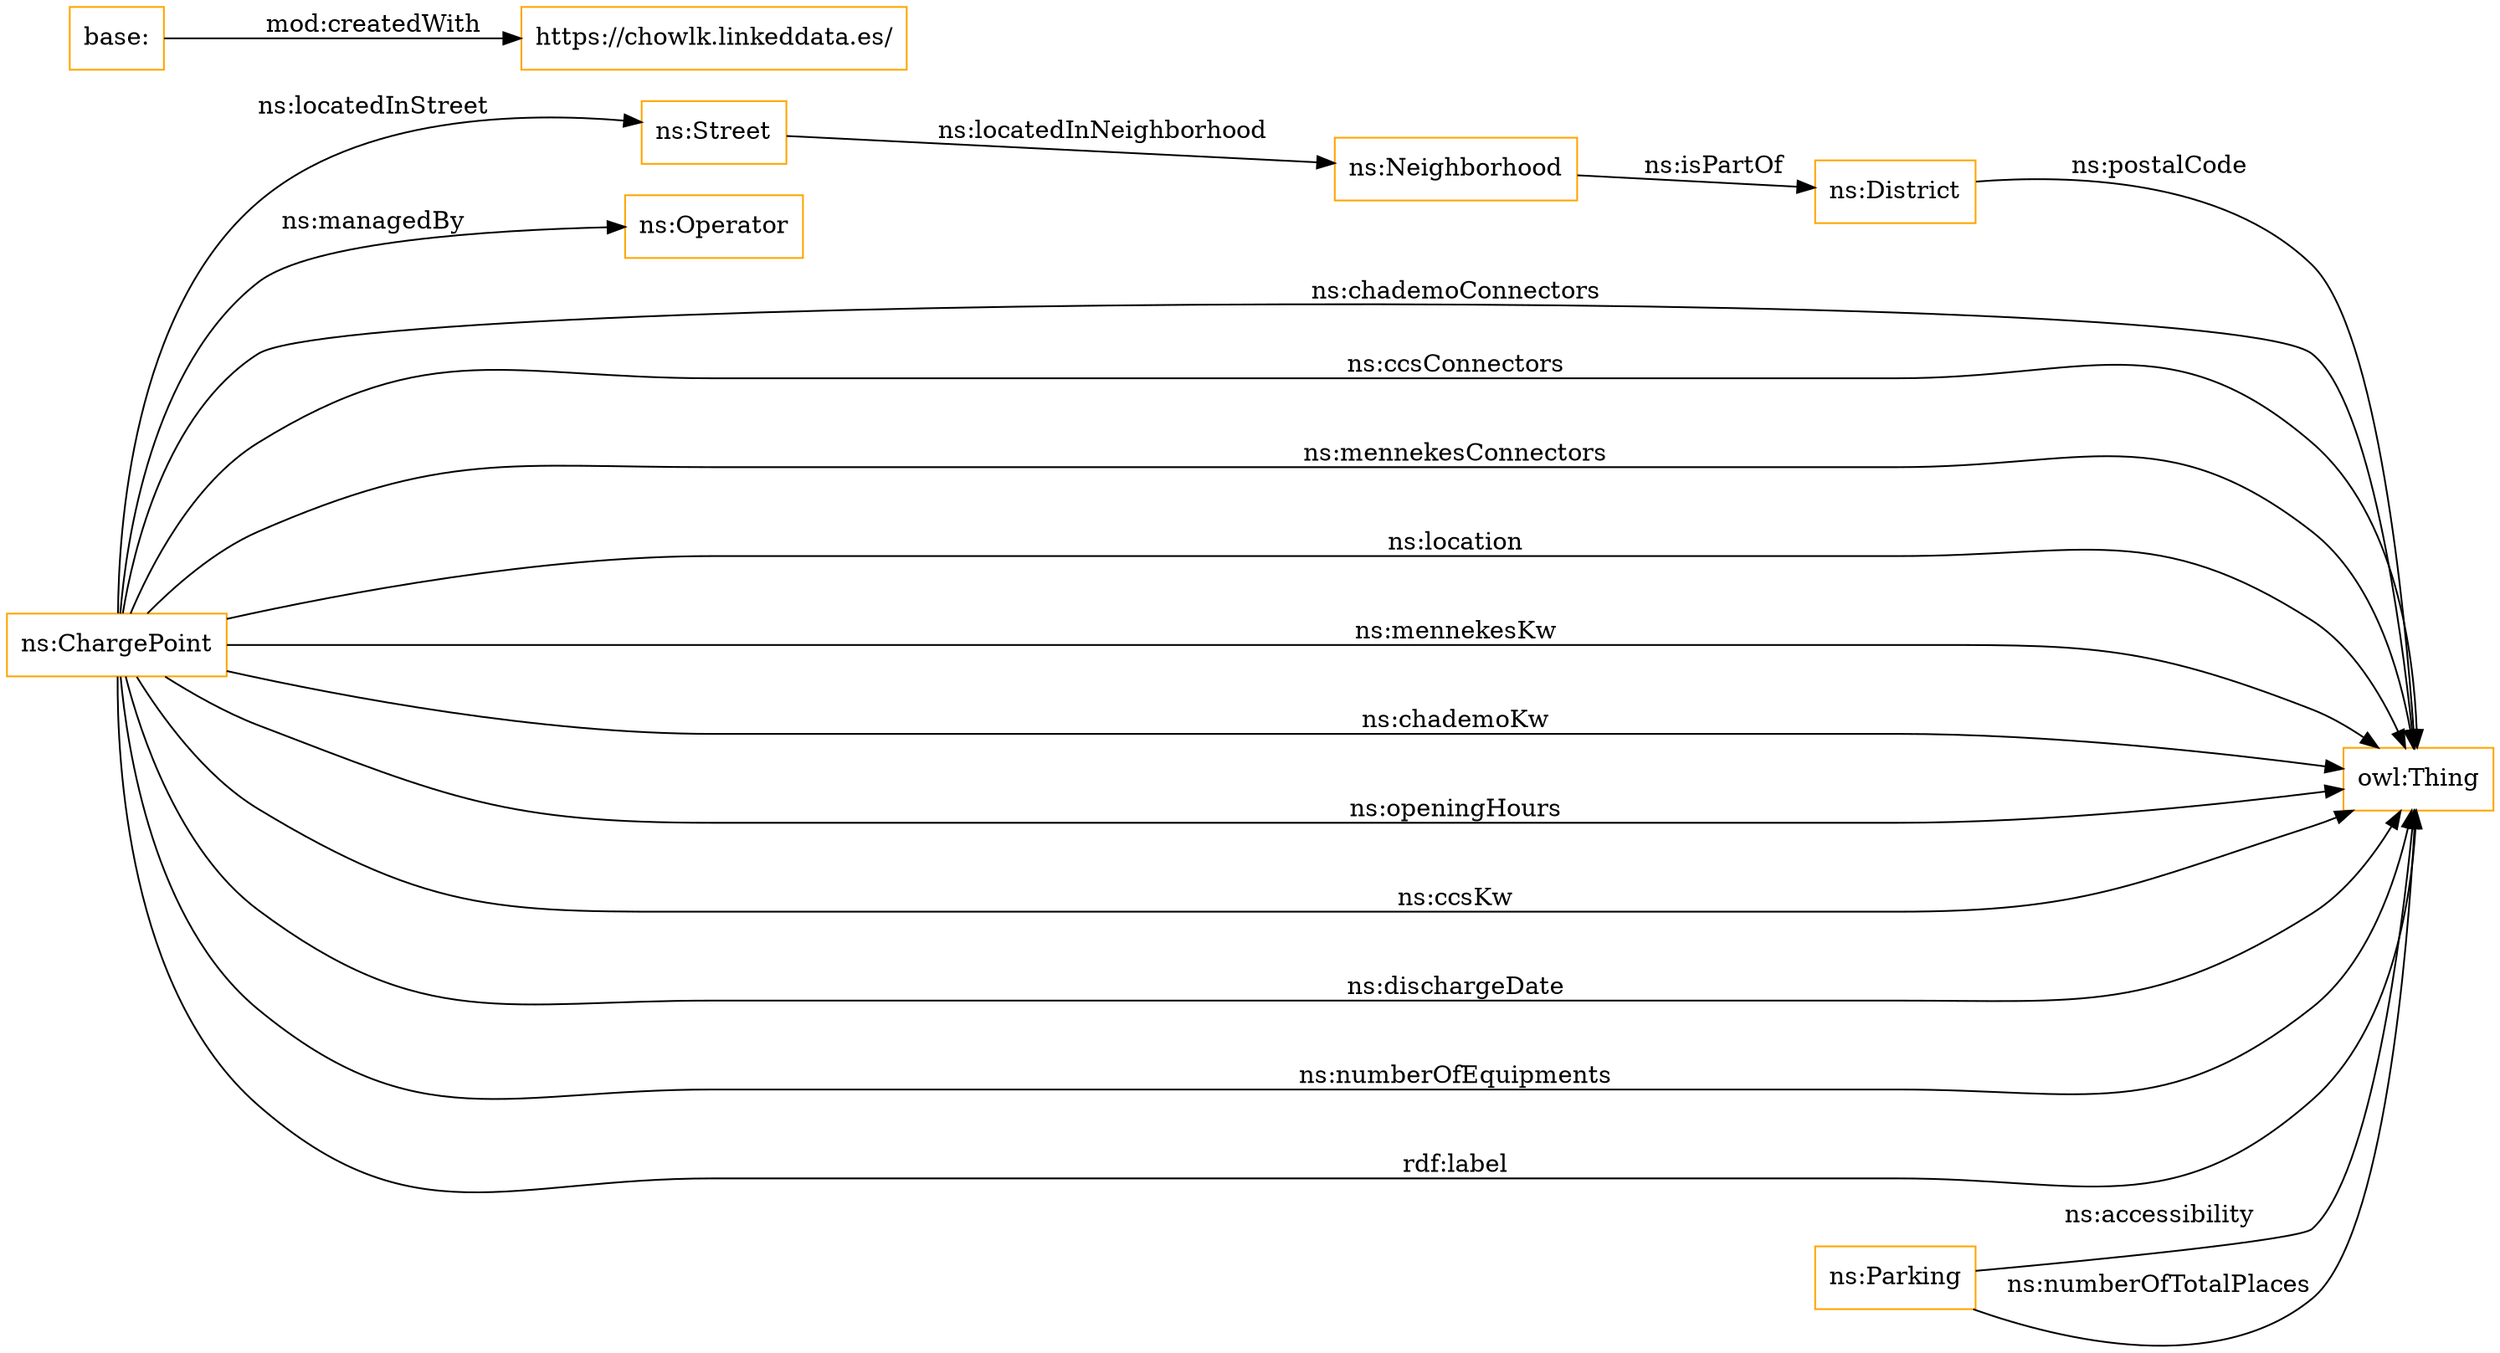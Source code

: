 digraph ar2dtool_diagram { 
rankdir=LR;
size="1501"
node [shape = rectangle, color="orange"]; "ns:ChargePoint" "ns:Parking" "ns:Street" "ns:Neighborhood" "ns:District" "ns:Operator" ; /*classes style*/
	"base:" -> "https://chowlk.linkeddata.es/" [ label = "mod:createdWith" ];
	"ns:Parking" -> "owl:Thing" [ label = "ns:accessibility" ];
	"ns:ChargePoint" -> "owl:Thing" [ label = "ns:chademoConnectors" ];
	"ns:Street" -> "ns:Neighborhood" [ label = "ns:locatedInNeighborhood" ];
	"ns:Parking" -> "owl:Thing" [ label = "ns:numberOfTotalPlaces" ];
	"ns:ChargePoint" -> "owl:Thing" [ label = "ns:ccsConnectors" ];
	"ns:ChargePoint" -> "owl:Thing" [ label = "ns:mennekesConnectors" ];
	"ns:ChargePoint" -> "owl:Thing" [ label = "ns:location" ];
	"ns:ChargePoint" -> "owl:Thing" [ label = "ns:mennekesKw" ];
	"ns:District" -> "owl:Thing" [ label = "ns:postalCode" ];
	"ns:ChargePoint" -> "ns:Operator" [ label = "ns:managedBy" ];
	"ns:ChargePoint" -> "ns:Street" [ label = "ns:locatedInStreet" ];
	"ns:ChargePoint" -> "owl:Thing" [ label = "ns:chademoKw" ];
	"ns:ChargePoint" -> "owl:Thing" [ label = "ns:openingHours" ];
	"ns:ChargePoint" -> "owl:Thing" [ label = "ns:ccsKw" ];
	"ns:ChargePoint" -> "owl:Thing" [ label = "ns:dischargeDate" ];
	"ns:ChargePoint" -> "owl:Thing" [ label = "ns:numberOfEquipments" ];
	"ns:ChargePoint" -> "owl:Thing" [ label = "rdf:label" ];
	"ns:Neighborhood" -> "ns:District" [ label = "ns:isPartOf" ];

}
